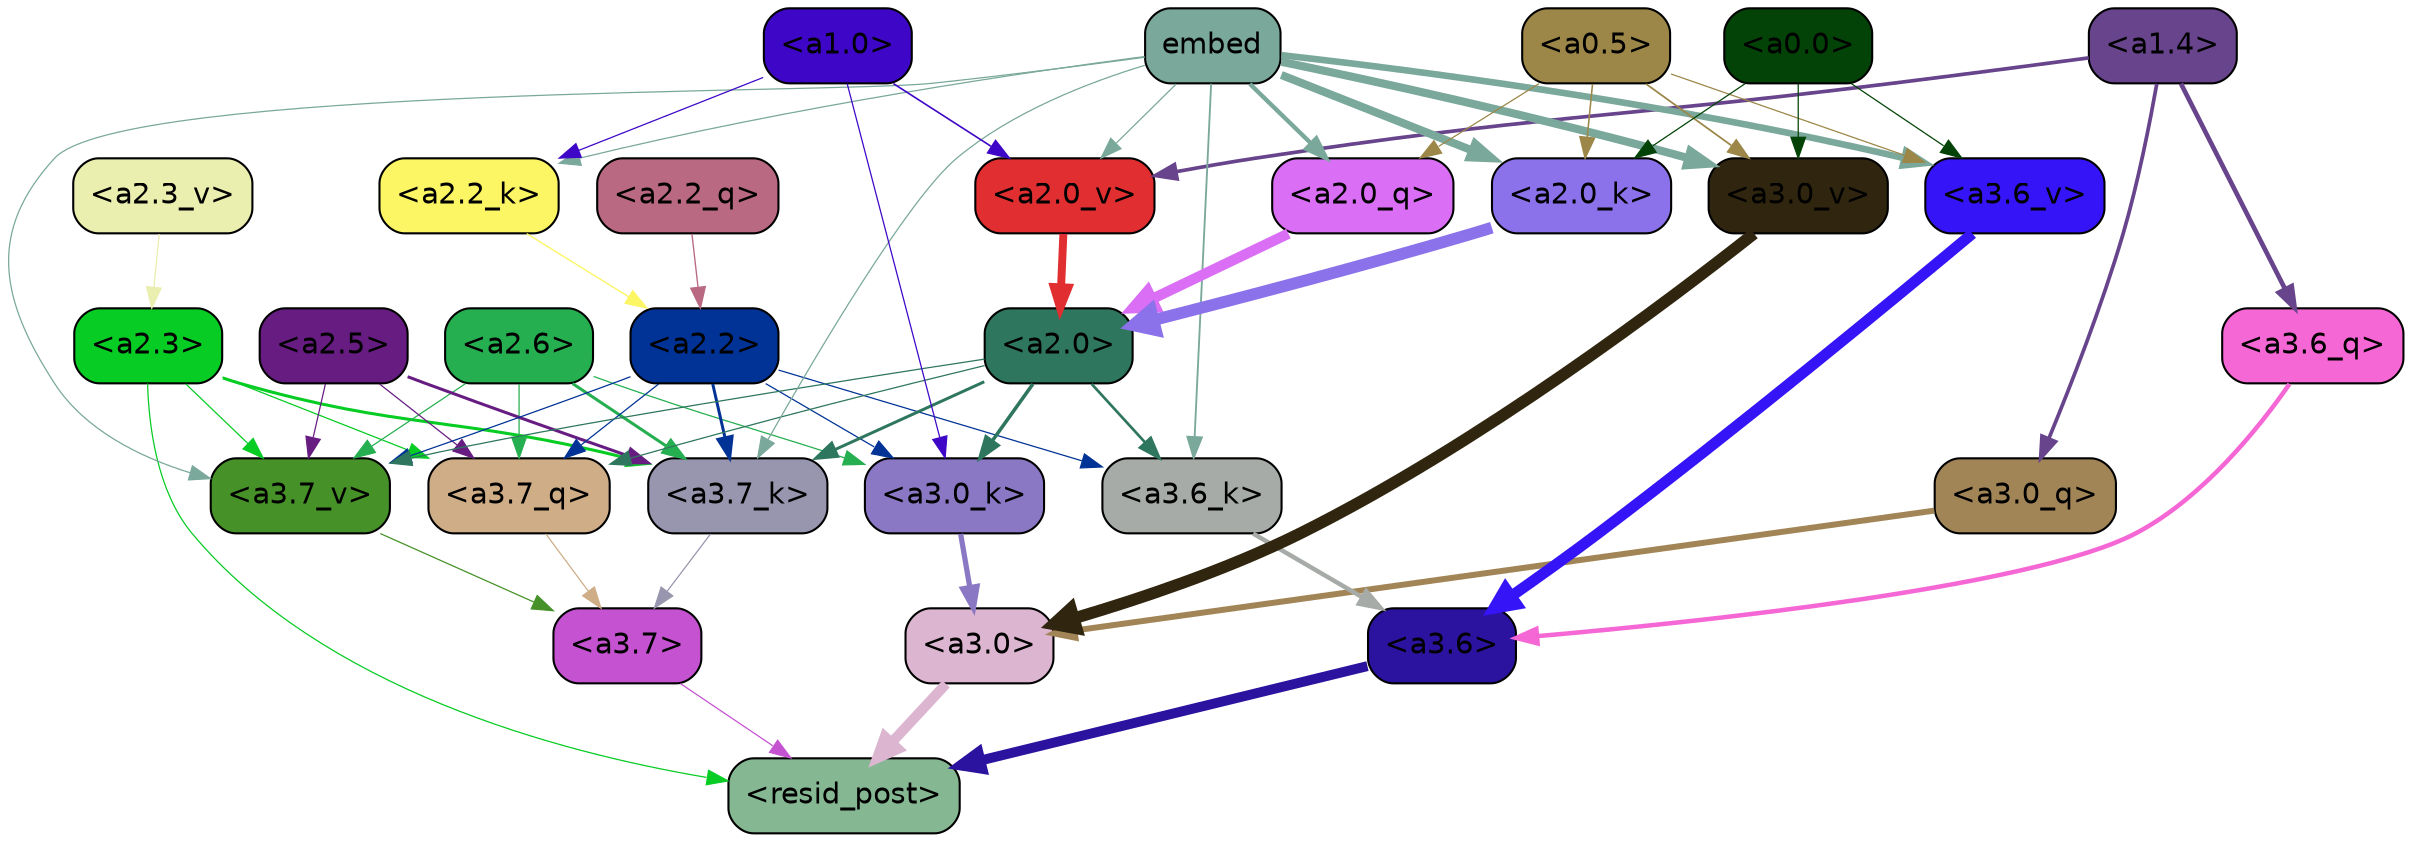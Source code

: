 strict digraph "" {
	graph [bgcolor=transparent,
		layout=dot,
		overlap=false,
		splines=true
	];
	"<a3.7>"	[color=black,
		fillcolor="#c553d1",
		fontname=Helvetica,
		shape=box,
		style="filled, rounded"];
	"<resid_post>"	[color=black,
		fillcolor="#85b793",
		fontname=Helvetica,
		shape=box,
		style="filled, rounded"];
	"<a3.7>" -> "<resid_post>"	[color="#c553d1",
		penwidth=0.6];
	"<a3.6>"	[color=black,
		fillcolor="#2b139f",
		fontname=Helvetica,
		shape=box,
		style="filled, rounded"];
	"<a3.6>" -> "<resid_post>"	[color="#2b139f",
		penwidth=4.746312499046326];
	"<a3.0>"	[color=black,
		fillcolor="#dcb6d1",
		fontname=Helvetica,
		shape=box,
		style="filled, rounded"];
	"<a3.0>" -> "<resid_post>"	[color="#dcb6d1",
		penwidth=4.896343111991882];
	"<a2.3>"	[color=black,
		fillcolor="#07cc24",
		fontname=Helvetica,
		shape=box,
		style="filled, rounded"];
	"<a2.3>" -> "<resid_post>"	[color="#07cc24",
		penwidth=0.6];
	"<a3.7_q>"	[color=black,
		fillcolor="#cead87",
		fontname=Helvetica,
		shape=box,
		style="filled, rounded"];
	"<a2.3>" -> "<a3.7_q>"	[color="#07cc24",
		penwidth=0.6];
	"<a3.7_k>"	[color=black,
		fillcolor="#9896ae",
		fontname=Helvetica,
		shape=box,
		style="filled, rounded"];
	"<a2.3>" -> "<a3.7_k>"	[color="#07cc24",
		penwidth=1.467104621231556];
	"<a3.7_v>"	[color=black,
		fillcolor="#469128",
		fontname=Helvetica,
		shape=box,
		style="filled, rounded"];
	"<a2.3>" -> "<a3.7_v>"	[color="#07cc24",
		penwidth=0.6];
	"<a3.7_q>" -> "<a3.7>"	[color="#cead87",
		penwidth=0.6];
	"<a3.6_q>"	[color=black,
		fillcolor="#f667d6",
		fontname=Helvetica,
		shape=box,
		style="filled, rounded"];
	"<a3.6_q>" -> "<a3.6>"	[color="#f667d6",
		penwidth=2.160832464694977];
	"<a3.0_q>"	[color=black,
		fillcolor="#a28556",
		fontname=Helvetica,
		shape=box,
		style="filled, rounded"];
	"<a3.0_q>" -> "<a3.0>"	[color="#a28556",
		penwidth=2.870753765106201];
	"<a3.7_k>" -> "<a3.7>"	[color="#9896ae",
		penwidth=0.6];
	"<a3.6_k>"	[color=black,
		fillcolor="#a6aba7",
		fontname=Helvetica,
		shape=box,
		style="filled, rounded"];
	"<a3.6_k>" -> "<a3.6>"	[color="#a6aba7",
		penwidth=2.13908451795578];
	"<a3.0_k>"	[color=black,
		fillcolor="#8b78c5",
		fontname=Helvetica,
		shape=box,
		style="filled, rounded"];
	"<a3.0_k>" -> "<a3.0>"	[color="#8b78c5",
		penwidth=2.520303964614868];
	"<a3.7_v>" -> "<a3.7>"	[color="#469128",
		penwidth=0.6];
	"<a3.6_v>"	[color=black,
		fillcolor="#3514f7",
		fontname=Helvetica,
		shape=box,
		style="filled, rounded"];
	"<a3.6_v>" -> "<a3.6>"	[color="#3514f7",
		penwidth=5.297133803367615];
	"<a3.0_v>"	[color=black,
		fillcolor="#30250f",
		fontname=Helvetica,
		shape=box,
		style="filled, rounded"];
	"<a3.0_v>" -> "<a3.0>"	[color="#30250f",
		penwidth=5.680712580680847];
	"<a2.6>"	[color=black,
		fillcolor="#25af50",
		fontname=Helvetica,
		shape=box,
		style="filled, rounded"];
	"<a2.6>" -> "<a3.7_q>"	[color="#25af50",
		penwidth=0.6];
	"<a2.6>" -> "<a3.7_k>"	[color="#25af50",
		penwidth=1.4453159049153328];
	"<a2.6>" -> "<a3.0_k>"	[color="#25af50",
		penwidth=0.6];
	"<a2.6>" -> "<a3.7_v>"	[color="#25af50",
		penwidth=0.6];
	"<a2.5>"	[color=black,
		fillcolor="#671c82",
		fontname=Helvetica,
		shape=box,
		style="filled, rounded"];
	"<a2.5>" -> "<a3.7_q>"	[color="#671c82",
		penwidth=0.6];
	"<a2.5>" -> "<a3.7_k>"	[color="#671c82",
		penwidth=1.4526091292500496];
	"<a2.5>" -> "<a3.7_v>"	[color="#671c82",
		penwidth=0.6];
	"<a2.2>"	[color=black,
		fillcolor="#013396",
		fontname=Helvetica,
		shape=box,
		style="filled, rounded"];
	"<a2.2>" -> "<a3.7_q>"	[color="#013396",
		penwidth=0.6];
	"<a2.2>" -> "<a3.7_k>"	[color="#013396",
		penwidth=1.4310357049107552];
	"<a2.2>" -> "<a3.6_k>"	[color="#013396",
		penwidth=0.6];
	"<a2.2>" -> "<a3.0_k>"	[color="#013396",
		penwidth=0.6];
	"<a2.2>" -> "<a3.7_v>"	[color="#013396",
		penwidth=0.6];
	"<a2.0>"	[color=black,
		fillcolor="#2e765e",
		fontname=Helvetica,
		shape=box,
		style="filled, rounded"];
	"<a2.0>" -> "<a3.7_q>"	[color="#2e765e",
		penwidth=0.6];
	"<a2.0>" -> "<a3.7_k>"	[color="#2e765e",
		penwidth=1.4314699843525887];
	"<a2.0>" -> "<a3.6_k>"	[color="#2e765e",
		penwidth=1.2950235605239868];
	"<a2.0>" -> "<a3.0_k>"	[color="#2e765e",
		penwidth=1.712992787361145];
	"<a2.0>" -> "<a3.7_v>"	[color="#2e765e",
		penwidth=0.6];
	"<a1.4>"	[color=black,
		fillcolor="#67448b",
		fontname=Helvetica,
		shape=box,
		style="filled, rounded"];
	"<a1.4>" -> "<a3.6_q>"	[color="#67448b",
		penwidth=2.242796540260315];
	"<a1.4>" -> "<a3.0_q>"	[color="#67448b",
		penwidth=1.7808996737003326];
	"<a2.0_v>"	[color=black,
		fillcolor="#e12e30",
		fontname=Helvetica,
		shape=box,
		style="filled, rounded"];
	"<a1.4>" -> "<a2.0_v>"	[color="#67448b",
		penwidth=1.7603429555892944];
	embed	[color=black,
		fillcolor="#7aa89b",
		fontname=Helvetica,
		shape=box,
		style="filled, rounded"];
	embed -> "<a3.7_k>"	[color="#7aa89b",
		penwidth=0.6];
	embed -> "<a3.6_k>"	[color="#7aa89b",
		penwidth=0.891706109046936];
	embed -> "<a3.7_v>"	[color="#7aa89b",
		penwidth=0.6];
	embed -> "<a3.6_v>"	[color="#7aa89b",
		penwidth=3.1766927242279053];
	embed -> "<a3.0_v>"	[color="#7aa89b",
		penwidth=3.9005755856633186];
	"<a2.0_q>"	[color=black,
		fillcolor="#da6ff5",
		fontname=Helvetica,
		shape=box,
		style="filled, rounded"];
	embed -> "<a2.0_q>"	[color="#7aa89b",
		penwidth=2.0810389518737793];
	"<a2.2_k>"	[color=black,
		fillcolor="#fcf664",
		fontname=Helvetica,
		shape=box,
		style="filled, rounded"];
	embed -> "<a2.2_k>"	[color="#7aa89b",
		penwidth=0.6];
	"<a2.0_k>"	[color=black,
		fillcolor="#8b72eb",
		fontname=Helvetica,
		shape=box,
		style="filled, rounded"];
	embed -> "<a2.0_k>"	[color="#7aa89b",
		penwidth=3.8915770053863525];
	embed -> "<a2.0_v>"	[color="#7aa89b",
		penwidth=0.6];
	"<a1.0>"	[color=black,
		fillcolor="#3e07c7",
		fontname=Helvetica,
		shape=box,
		style="filled, rounded"];
	"<a1.0>" -> "<a3.0_k>"	[color="#3e07c7",
		penwidth=0.6];
	"<a1.0>" -> "<a2.2_k>"	[color="#3e07c7",
		penwidth=0.6];
	"<a1.0>" -> "<a2.0_v>"	[color="#3e07c7",
		penwidth=0.7897878289222717];
	"<a0.5>"	[color=black,
		fillcolor="#9c8748",
		fontname=Helvetica,
		shape=box,
		style="filled, rounded"];
	"<a0.5>" -> "<a3.6_v>"	[color="#9c8748",
		penwidth=0.6];
	"<a0.5>" -> "<a3.0_v>"	[color="#9c8748",
		penwidth=0.8493617177009583];
	"<a0.5>" -> "<a2.0_q>"	[color="#9c8748",
		penwidth=0.6];
	"<a0.5>" -> "<a2.0_k>"	[color="#9c8748",
		penwidth=0.7482255101203918];
	"<a0.0>"	[color=black,
		fillcolor="#034307",
		fontname=Helvetica,
		shape=box,
		style="filled, rounded"];
	"<a0.0>" -> "<a3.6_v>"	[color="#034307",
		penwidth=0.6];
	"<a0.0>" -> "<a3.0_v>"	[color="#034307",
		penwidth=0.6];
	"<a0.0>" -> "<a2.0_k>"	[color="#034307",
		penwidth=0.6];
	"<a2.2_q>"	[color=black,
		fillcolor="#b96982",
		fontname=Helvetica,
		shape=box,
		style="filled, rounded"];
	"<a2.2_q>" -> "<a2.2>"	[color="#b96982",
		penwidth=0.6449352353811264];
	"<a2.0_q>" -> "<a2.0>"	[color="#da6ff5",
		penwidth=5.017253503203392];
	"<a2.2_k>" -> "<a2.2>"	[color="#fcf664",
		penwidth=0.6690489649772644];
	"<a2.0_k>" -> "<a2.0>"	[color="#8b72eb",
		penwidth=5.656688302755356];
	"<a2.3_v>"	[color=black,
		fillcolor="#eaeeae",
		fontname=Helvetica,
		shape=box,
		style="filled, rounded"];
	"<a2.3_v>" -> "<a2.3>"	[color="#eaeeae",
		penwidth=0.6];
	"<a2.0_v>" -> "<a2.0>"	[color="#e12e30",
		penwidth=3.8170836865901947];
}
